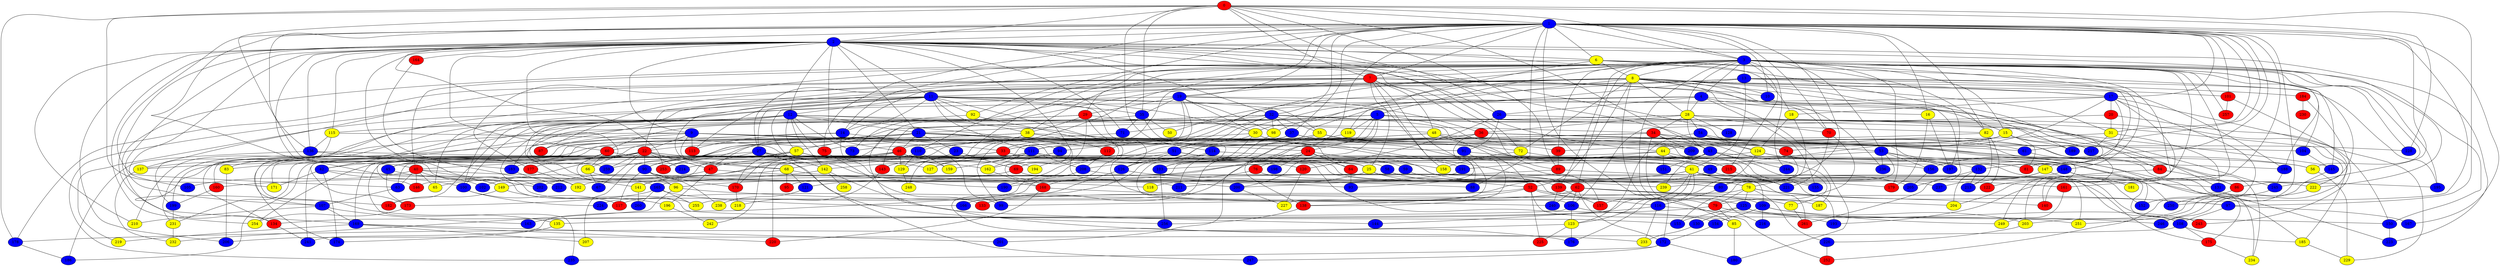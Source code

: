 graph {
0 [style = filled fillcolor = red];
1 [style = filled fillcolor = blue];
2 [style = filled fillcolor = blue];
3 [style = filled fillcolor = blue];
4 [style = filled fillcolor = blue];
5 [style = filled fillcolor = blue];
6 [style = filled fillcolor = yellow];
7 [style = filled fillcolor = red];
8 [style = filled fillcolor = yellow];
9 [style = filled fillcolor = blue];
10 [style = filled fillcolor = blue];
11 [style = filled fillcolor = blue];
12 [style = filled fillcolor = blue];
13 [style = filled fillcolor = blue];
14 [style = filled fillcolor = blue];
15 [style = filled fillcolor = yellow];
16 [style = filled fillcolor = yellow];
17 [style = filled fillcolor = blue];
18 [style = filled fillcolor = yellow];
19 [style = filled fillcolor = blue];
20 [style = filled fillcolor = red];
21 [style = filled fillcolor = blue];
22 [style = filled fillcolor = red];
23 [style = filled fillcolor = blue];
24 [style = filled fillcolor = red];
25 [style = filled fillcolor = yellow];
26 [style = filled fillcolor = blue];
27 [style = filled fillcolor = blue];
28 [style = filled fillcolor = yellow];
29 [style = filled fillcolor = red];
30 [style = filled fillcolor = yellow];
31 [style = filled fillcolor = yellow];
32 [style = filled fillcolor = blue];
33 [style = filled fillcolor = red];
34 [style = filled fillcolor = red];
35 [style = filled fillcolor = blue];
36 [style = filled fillcolor = red];
37 [style = filled fillcolor = blue];
38 [style = filled fillcolor = yellow];
39 [style = filled fillcolor = red];
40 [style = filled fillcolor = red];
41 [style = filled fillcolor = yellow];
42 [style = filled fillcolor = blue];
43 [style = filled fillcolor = blue];
44 [style = filled fillcolor = yellow];
45 [style = filled fillcolor = blue];
46 [style = filled fillcolor = red];
47 [style = filled fillcolor = red];
48 [style = filled fillcolor = yellow];
49 [style = filled fillcolor = blue];
50 [style = filled fillcolor = yellow];
51 [style = filled fillcolor = blue];
52 [style = filled fillcolor = red];
53 [style = filled fillcolor = blue];
54 [style = filled fillcolor = blue];
55 [style = filled fillcolor = yellow];
56 [style = filled fillcolor = yellow];
57 [style = filled fillcolor = yellow];
58 [style = filled fillcolor = blue];
59 [style = filled fillcolor = blue];
60 [style = filled fillcolor = red];
61 [style = filled fillcolor = blue];
62 [style = filled fillcolor = red];
63 [style = filled fillcolor = blue];
64 [style = filled fillcolor = red];
65 [style = filled fillcolor = yellow];
66 [style = filled fillcolor = yellow];
67 [style = filled fillcolor = blue];
68 [style = filled fillcolor = yellow];
69 [style = filled fillcolor = red];
70 [style = filled fillcolor = red];
71 [style = filled fillcolor = blue];
72 [style = filled fillcolor = yellow];
73 [style = filled fillcolor = blue];
74 [style = filled fillcolor = red];
75 [style = filled fillcolor = red];
76 [style = filled fillcolor = red];
77 [style = filled fillcolor = yellow];
78 [style = filled fillcolor = yellow];
79 [style = filled fillcolor = red];
80 [style = filled fillcolor = blue];
81 [style = filled fillcolor = red];
82 [style = filled fillcolor = yellow];
83 [style = filled fillcolor = yellow];
84 [style = filled fillcolor = red];
85 [style = filled fillcolor = yellow];
86 [style = filled fillcolor = red];
87 [style = filled fillcolor = red];
88 [style = filled fillcolor = blue];
89 [style = filled fillcolor = red];
90 [style = filled fillcolor = blue];
91 [style = filled fillcolor = blue];
92 [style = filled fillcolor = yellow];
93 [style = filled fillcolor = blue];
94 [style = filled fillcolor = blue];
95 [style = filled fillcolor = red];
96 [style = filled fillcolor = yellow];
97 [style = filled fillcolor = blue];
98 [style = filled fillcolor = yellow];
99 [style = filled fillcolor = blue];
100 [style = filled fillcolor = blue];
101 [style = filled fillcolor = red];
102 [style = filled fillcolor = blue];
103 [style = filled fillcolor = blue];
104 [style = filled fillcolor = blue];
105 [style = filled fillcolor = blue];
106 [style = filled fillcolor = blue];
107 [style = filled fillcolor = blue];
108 [style = filled fillcolor = blue];
109 [style = filled fillcolor = blue];
110 [style = filled fillcolor = blue];
111 [style = filled fillcolor = blue];
112 [style = filled fillcolor = red];
113 [style = filled fillcolor = red];
114 [style = filled fillcolor = blue];
115 [style = filled fillcolor = yellow];
116 [style = filled fillcolor = blue];
117 [style = filled fillcolor = red];
118 [style = filled fillcolor = yellow];
119 [style = filled fillcolor = yellow];
120 [style = filled fillcolor = red];
121 [style = filled fillcolor = blue];
122 [style = filled fillcolor = red];
123 [style = filled fillcolor = yellow];
124 [style = filled fillcolor = yellow];
125 [style = filled fillcolor = blue];
126 [style = filled fillcolor = blue];
127 [style = filled fillcolor = yellow];
128 [style = filled fillcolor = blue];
129 [style = filled fillcolor = yellow];
130 [style = filled fillcolor = blue];
131 [style = filled fillcolor = blue];
132 [style = filled fillcolor = blue];
133 [style = filled fillcolor = red];
134 [style = filled fillcolor = red];
135 [style = filled fillcolor = yellow];
136 [style = filled fillcolor = blue];
137 [style = filled fillcolor = yellow];
138 [style = filled fillcolor = red];
139 [style = filled fillcolor = red];
140 [style = filled fillcolor = red];
141 [style = filled fillcolor = yellow];
142 [style = filled fillcolor = yellow];
143 [style = filled fillcolor = red];
144 [style = filled fillcolor = blue];
145 [style = filled fillcolor = blue];
146 [style = filled fillcolor = red];
147 [style = filled fillcolor = yellow];
148 [style = filled fillcolor = blue];
149 [style = filled fillcolor = yellow];
150 [style = filled fillcolor = blue];
151 [style = filled fillcolor = blue];
152 [style = filled fillcolor = blue];
153 [style = filled fillcolor = blue];
154 [style = filled fillcolor = blue];
155 [style = filled fillcolor = blue];
156 [style = filled fillcolor = blue];
157 [style = filled fillcolor = red];
158 [style = filled fillcolor = yellow];
159 [style = filled fillcolor = yellow];
160 [style = filled fillcolor = red];
161 [style = filled fillcolor = red];
162 [style = filled fillcolor = yellow];
163 [style = filled fillcolor = blue];
164 [style = filled fillcolor = red];
165 [style = filled fillcolor = blue];
166 [style = filled fillcolor = blue];
167 [style = filled fillcolor = blue];
168 [style = filled fillcolor = red];
169 [style = filled fillcolor = blue];
170 [style = filled fillcolor = red];
171 [style = filled fillcolor = yellow];
172 [style = filled fillcolor = blue];
173 [style = filled fillcolor = red];
174 [style = filled fillcolor = blue];
175 [style = filled fillcolor = red];
176 [style = filled fillcolor = blue];
177 [style = filled fillcolor = red];
178 [style = filled fillcolor = blue];
179 [style = filled fillcolor = red];
180 [style = filled fillcolor = blue];
181 [style = filled fillcolor = yellow];
182 [style = filled fillcolor = red];
183 [style = filled fillcolor = blue];
184 [style = filled fillcolor = red];
185 [style = filled fillcolor = yellow];
186 [style = filled fillcolor = blue];
187 [style = filled fillcolor = yellow];
188 [style = filled fillcolor = blue];
189 [style = filled fillcolor = blue];
190 [style = filled fillcolor = blue];
191 [style = filled fillcolor = blue];
192 [style = filled fillcolor = yellow];
193 [style = filled fillcolor = blue];
194 [style = filled fillcolor = yellow];
195 [style = filled fillcolor = blue];
196 [style = filled fillcolor = yellow];
197 [style = filled fillcolor = blue];
198 [style = filled fillcolor = blue];
199 [style = filled fillcolor = blue];
200 [style = filled fillcolor = blue];
201 [style = filled fillcolor = blue];
202 [style = filled fillcolor = blue];
203 [style = filled fillcolor = yellow];
204 [style = filled fillcolor = yellow];
205 [style = filled fillcolor = blue];
206 [style = filled fillcolor = blue];
207 [style = filled fillcolor = yellow];
208 [style = filled fillcolor = blue];
209 [style = filled fillcolor = blue];
210 [style = filled fillcolor = yellow];
211 [style = filled fillcolor = blue];
212 [style = filled fillcolor = blue];
213 [style = filled fillcolor = blue];
214 [style = filled fillcolor = blue];
215 [style = filled fillcolor = red];
216 [style = filled fillcolor = blue];
217 [style = filled fillcolor = blue];
218 [style = filled fillcolor = yellow];
219 [style = filled fillcolor = yellow];
220 [style = filled fillcolor = red];
221 [style = filled fillcolor = blue];
222 [style = filled fillcolor = yellow];
223 [style = filled fillcolor = blue];
224 [style = filled fillcolor = blue];
225 [style = filled fillcolor = red];
226 [style = filled fillcolor = blue];
227 [style = filled fillcolor = yellow];
228 [style = filled fillcolor = blue];
229 [style = filled fillcolor = yellow];
230 [style = filled fillcolor = red];
231 [style = filled fillcolor = yellow];
232 [style = filled fillcolor = yellow];
233 [style = filled fillcolor = yellow];
234 [style = filled fillcolor = yellow];
235 [style = filled fillcolor = blue];
236 [style = filled fillcolor = blue];
237 [style = filled fillcolor = blue];
238 [style = filled fillcolor = yellow];
239 [style = filled fillcolor = yellow];
240 [style = filled fillcolor = blue];
241 [style = filled fillcolor = blue];
242 [style = filled fillcolor = yellow];
243 [style = filled fillcolor = red];
244 [style = filled fillcolor = blue];
245 [style = filled fillcolor = blue];
246 [style = filled fillcolor = blue];
247 [style = filled fillcolor = blue];
248 [style = filled fillcolor = yellow];
249 [style = filled fillcolor = yellow];
250 [style = filled fillcolor = blue];
251 [style = filled fillcolor = yellow];
252 [style = filled fillcolor = red];
253 [style = filled fillcolor = red];
254 [style = filled fillcolor = yellow];
255 [style = filled fillcolor = yellow];
256 [style = filled fillcolor = blue];
257 [style = filled fillcolor = red];
258 [style = filled fillcolor = yellow];
259 [style = filled fillcolor = blue];
260 [style = filled fillcolor = blue];
261 [style = filled fillcolor = red];
0 -- 7;
0 -- 3;
0 -- 2;
0 -- 1;
0 -- 26;
0 -- 35;
0 -- 43;
0 -- 89;
0 -- 97;
0 -- 114;
0 -- 153;
0 -- 171;
0 -- 178;
0 -- 228;
1 -- 2;
1 -- 3;
1 -- 6;
1 -- 7;
1 -- 10;
1 -- 14;
1 -- 16;
1 -- 17;
1 -- 19;
1 -- 29;
1 -- 31;
1 -- 32;
1 -- 37;
1 -- 61;
1 -- 63;
1 -- 70;
1 -- 75;
1 -- 80;
1 -- 82;
1 -- 88;
1 -- 92;
1 -- 101;
1 -- 136;
1 -- 149;
1 -- 156;
1 -- 161;
1 -- 167;
1 -- 172;
1 -- 201;
1 -- 203;
1 -- 245;
1 -- 250;
1 -- 253;
2 -- 6;
2 -- 9;
2 -- 11;
2 -- 12;
2 -- 18;
2 -- 21;
2 -- 26;
2 -- 32;
2 -- 40;
2 -- 44;
2 -- 46;
2 -- 60;
2 -- 66;
2 -- 69;
2 -- 71;
2 -- 72;
2 -- 74;
2 -- 105;
2 -- 107;
2 -- 115;
2 -- 124;
2 -- 136;
2 -- 164;
2 -- 169;
2 -- 206;
2 -- 210;
2 -- 222;
2 -- 223;
2 -- 254;
2 -- 255;
3 -- 4;
3 -- 5;
3 -- 7;
3 -- 8;
3 -- 13;
3 -- 15;
3 -- 27;
3 -- 28;
3 -- 38;
3 -- 39;
3 -- 53;
3 -- 56;
3 -- 62;
3 -- 79;
3 -- 86;
3 -- 99;
3 -- 110;
3 -- 112;
3 -- 134;
3 -- 139;
3 -- 140;
3 -- 145;
3 -- 148;
3 -- 150;
3 -- 177;
3 -- 179;
3 -- 188;
3 -- 193;
3 -- 195;
3 -- 204;
3 -- 215;
3 -- 228;
3 -- 244;
3 -- 248;
3 -- 257;
4 -- 16;
4 -- 26;
4 -- 28;
4 -- 33;
4 -- 131;
4 -- 155;
4 -- 194;
5 -- 21;
5 -- 24;
5 -- 82;
5 -- 119;
5 -- 138;
5 -- 183;
5 -- 200;
5 -- 209;
5 -- 217;
6 -- 8;
6 -- 40;
6 -- 82;
6 -- 98;
6 -- 104;
6 -- 197;
7 -- 10;
7 -- 14;
7 -- 15;
7 -- 19;
7 -- 25;
7 -- 48;
7 -- 87;
7 -- 89;
7 -- 137;
7 -- 158;
7 -- 178;
7 -- 227;
8 -- 10;
8 -- 11;
8 -- 17;
8 -- 22;
8 -- 28;
8 -- 30;
8 -- 31;
8 -- 51;
8 -- 52;
8 -- 68;
8 -- 70;
8 -- 72;
8 -- 73;
8 -- 84;
8 -- 85;
8 -- 101;
8 -- 180;
8 -- 182;
8 -- 188;
8 -- 189;
8 -- 233;
8 -- 236;
9 -- 22;
9 -- 25;
9 -- 87;
9 -- 91;
9 -- 99;
9 -- 113;
9 -- 152;
9 -- 210;
9 -- 231;
9 -- 256;
10 -- 261;
11 -- 12;
11 -- 14;
11 -- 27;
11 -- 30;
11 -- 35;
11 -- 36;
11 -- 38;
11 -- 55;
11 -- 65;
11 -- 92;
11 -- 111;
11 -- 113;
11 -- 125;
11 -- 190;
11 -- 191;
11 -- 219;
11 -- 235;
11 -- 259;
12 -- 21;
12 -- 48;
12 -- 57;
12 -- 62;
12 -- 73;
12 -- 75;
12 -- 100;
12 -- 134;
12 -- 137;
12 -- 141;
12 -- 142;
12 -- 165;
12 -- 200;
13 -- 17;
13 -- 33;
13 -- 41;
13 -- 50;
13 -- 100;
13 -- 119;
13 -- 132;
13 -- 184;
13 -- 195;
14 -- 33;
14 -- 45;
14 -- 113;
14 -- 118;
15 -- 39;
15 -- 74;
15 -- 81;
15 -- 133;
15 -- 189;
15 -- 217;
16 -- 179;
16 -- 197;
17 -- 18;
17 -- 20;
17 -- 49;
17 -- 115;
17 -- 140;
17 -- 147;
17 -- 150;
17 -- 252;
18 -- 78;
18 -- 124;
19 -- 29;
19 -- 30;
19 -- 35;
19 -- 88;
19 -- 98;
19 -- 111;
19 -- 127;
19 -- 182;
19 -- 245;
20 -- 31;
20 -- 106;
20 -- 229;
21 -- 22;
21 -- 23;
21 -- 24;
21 -- 39;
21 -- 46;
21 -- 56;
21 -- 57;
21 -- 60;
21 -- 61;
21 -- 87;
21 -- 90;
21 -- 94;
22 -- 25;
22 -- 40;
22 -- 41;
22 -- 42;
22 -- 47;
22 -- 67;
22 -- 68;
22 -- 83;
22 -- 90;
22 -- 102;
22 -- 154;
22 -- 177;
22 -- 183;
22 -- 186;
22 -- 214;
22 -- 231;
22 -- 241;
22 -- 259;
23 -- 69;
23 -- 129;
24 -- 59;
24 -- 64;
24 -- 76;
24 -- 95;
24 -- 109;
24 -- 198;
25 -- 52;
25 -- 118;
25 -- 179;
26 -- 86;
26 -- 91;
26 -- 120;
27 -- 78;
27 -- 127;
27 -- 141;
27 -- 142;
27 -- 169;
27 -- 247;
28 -- 34;
28 -- 36;
28 -- 43;
28 -- 54;
28 -- 60;
28 -- 70;
28 -- 81;
28 -- 107;
28 -- 128;
28 -- 185;
29 -- 34;
29 -- 38;
29 -- 69;
29 -- 83;
29 -- 126;
29 -- 202;
30 -- 51;
30 -- 75;
30 -- 103;
30 -- 157;
30 -- 237;
31 -- 44;
31 -- 131;
31 -- 217;
32 -- 37;
32 -- 41;
32 -- 47;
32 -- 55;
32 -- 71;
32 -- 94;
32 -- 98;
32 -- 143;
32 -- 145;
32 -- 162;
32 -- 214;
32 -- 222;
33 -- 45;
33 -- 47;
33 -- 64;
33 -- 148;
34 -- 43;
34 -- 46;
34 -- 51;
34 -- 61;
34 -- 187;
34 -- 209;
34 -- 216;
34 -- 224;
34 -- 234;
34 -- 249;
35 -- 42;
35 -- 50;
35 -- 71;
35 -- 106;
36 -- 90;
36 -- 93;
36 -- 104;
36 -- 111;
36 -- 126;
36 -- 175;
36 -- 223;
37 -- 135;
37 -- 209;
37 -- 220;
37 -- 234;
38 -- 49;
38 -- 112;
38 -- 127;
38 -- 174;
38 -- 199;
39 -- 89;
40 -- 63;
40 -- 65;
40 -- 105;
40 -- 146;
40 -- 149;
40 -- 202;
40 -- 222;
41 -- 108;
41 -- 121;
41 -- 123;
41 -- 155;
41 -- 157;
41 -- 163;
41 -- 205;
41 -- 211;
41 -- 221;
41 -- 251;
42 -- 100;
42 -- 131;
42 -- 171;
42 -- 174;
43 -- 56;
43 -- 63;
43 -- 77;
43 -- 146;
43 -- 151;
43 -- 239;
43 -- 244;
44 -- 45;
44 -- 151;
44 -- 156;
44 -- 191;
44 -- 193;
45 -- 102;
45 -- 173;
46 -- 49;
46 -- 129;
46 -- 137;
46 -- 170;
46 -- 188;
46 -- 194;
46 -- 235;
46 -- 242;
47 -- 65;
47 -- 93;
47 -- 196;
48 -- 52;
48 -- 53;
48 -- 73;
48 -- 155;
48 -- 259;
49 -- 108;
49 -- 166;
51 -- 58;
51 -- 68;
51 -- 81;
51 -- 126;
51 -- 190;
52 -- 85;
52 -- 109;
52 -- 116;
52 -- 133;
52 -- 138;
52 -- 225;
53 -- 103;
53 -- 153;
53 -- 156;
53 -- 197;
53 -- 236;
53 -- 250;
54 -- 74;
54 -- 123;
54 -- 124;
54 -- 203;
55 -- 72;
55 -- 171;
55 -- 211;
55 -- 228;
56 -- 229;
57 -- 162;
57 -- 170;
57 -- 253;
57 -- 254;
57 -- 261;
58 -- 139;
59 -- 62;
60 -- 66;
60 -- 96;
60 -- 120;
60 -- 146;
60 -- 173;
61 -- 84;
62 -- 77;
62 -- 97;
62 -- 106;
62 -- 117;
62 -- 172;
62 -- 187;
62 -- 240;
63 -- 107;
64 -- 93;
66 -- 67;
66 -- 78;
68 -- 88;
68 -- 95;
68 -- 121;
68 -- 141;
69 -- 96;
69 -- 252;
70 -- 79;
70 -- 221;
71 -- 110;
72 -- 158;
72 -- 215;
74 -- 80;
75 -- 133;
76 -- 80;
76 -- 190;
77 -- 261;
78 -- 79;
78 -- 97;
78 -- 99;
78 -- 125;
78 -- 140;
78 -- 226;
79 -- 85;
79 -- 135;
79 -- 246;
80 -- 116;
82 -- 122;
82 -- 160;
82 -- 213;
83 -- 206;
84 -- 86;
84 -- 122;
85 -- 180;
86 -- 152;
89 -- 165;
89 -- 195;
90 -- 96;
90 -- 117;
90 -- 168;
90 -- 170;
90 -- 238;
91 -- 132;
91 -- 138;
92 -- 168;
92 -- 253;
94 -- 211;
96 -- 232;
96 -- 240;
97 -- 108;
97 -- 167;
98 -- 103;
100 -- 117;
100 -- 224;
101 -- 246;
101 -- 257;
103 -- 256;
104 -- 145;
106 -- 123;
106 -- 134;
106 -- 251;
107 -- 163;
107 -- 169;
107 -- 210;
108 -- 175;
108 -- 185;
108 -- 206;
109 -- 154;
109 -- 203;
109 -- 216;
109 -- 249;
110 -- 129;
110 -- 159;
110 -- 202;
111 -- 142;
111 -- 143;
111 -- 148;
111 -- 149;
111 -- 158;
111 -- 159;
111 -- 162;
111 -- 207;
111 -- 208;
112 -- 208;
114 -- 176;
114 -- 208;
114 -- 215;
115 -- 136;
115 -- 159;
115 -- 199;
116 -- 144;
116 -- 193;
116 -- 233;
119 -- 166;
120 -- 227;
121 -- 238;
123 -- 176;
123 -- 178;
123 -- 225;
124 -- 147;
124 -- 176;
124 -- 185;
124 -- 192;
125 -- 130;
125 -- 150;
125 -- 153;
125 -- 243;
126 -- 161;
126 -- 241;
129 -- 248;
130 -- 233;
132 -- 204;
132 -- 205;
132 -- 213;
134 -- 241;
135 -- 174;
136 -- 175;
136 -- 183;
136 -- 186;
137 -- 232;
138 -- 256;
139 -- 157;
139 -- 240;
141 -- 260;
142 -- 144;
142 -- 160;
142 -- 258;
143 -- 218;
145 -- 251;
147 -- 152;
147 -- 213;
147 -- 237;
148 -- 181;
148 -- 239;
148 -- 243;
149 -- 182;
149 -- 196;
150 -- 223;
154 -- 172;
156 -- 205;
160 -- 199;
161 -- 249;
162 -- 168;
164 -- 192;
165 -- 166;
165 -- 173;
165 -- 255;
165 -- 260;
168 -- 204;
168 -- 220;
169 -- 201;
169 -- 207;
169 -- 219;
169 -- 220;
170 -- 218;
172 -- 180;
172 -- 235;
172 -- 247;
173 -- 254;
175 -- 234;
177 -- 192;
178 -- 186;
183 -- 212;
184 -- 230;
184 -- 243;
185 -- 229;
188 -- 245;
191 -- 200;
196 -- 242;
199 -- 231;
200 -- 227;
203 -- 226;
208 -- 239;
208 -- 255;
215 -- 221;
222 -- 246;
226 -- 252;
231 -- 232;
245 -- 250;
}
